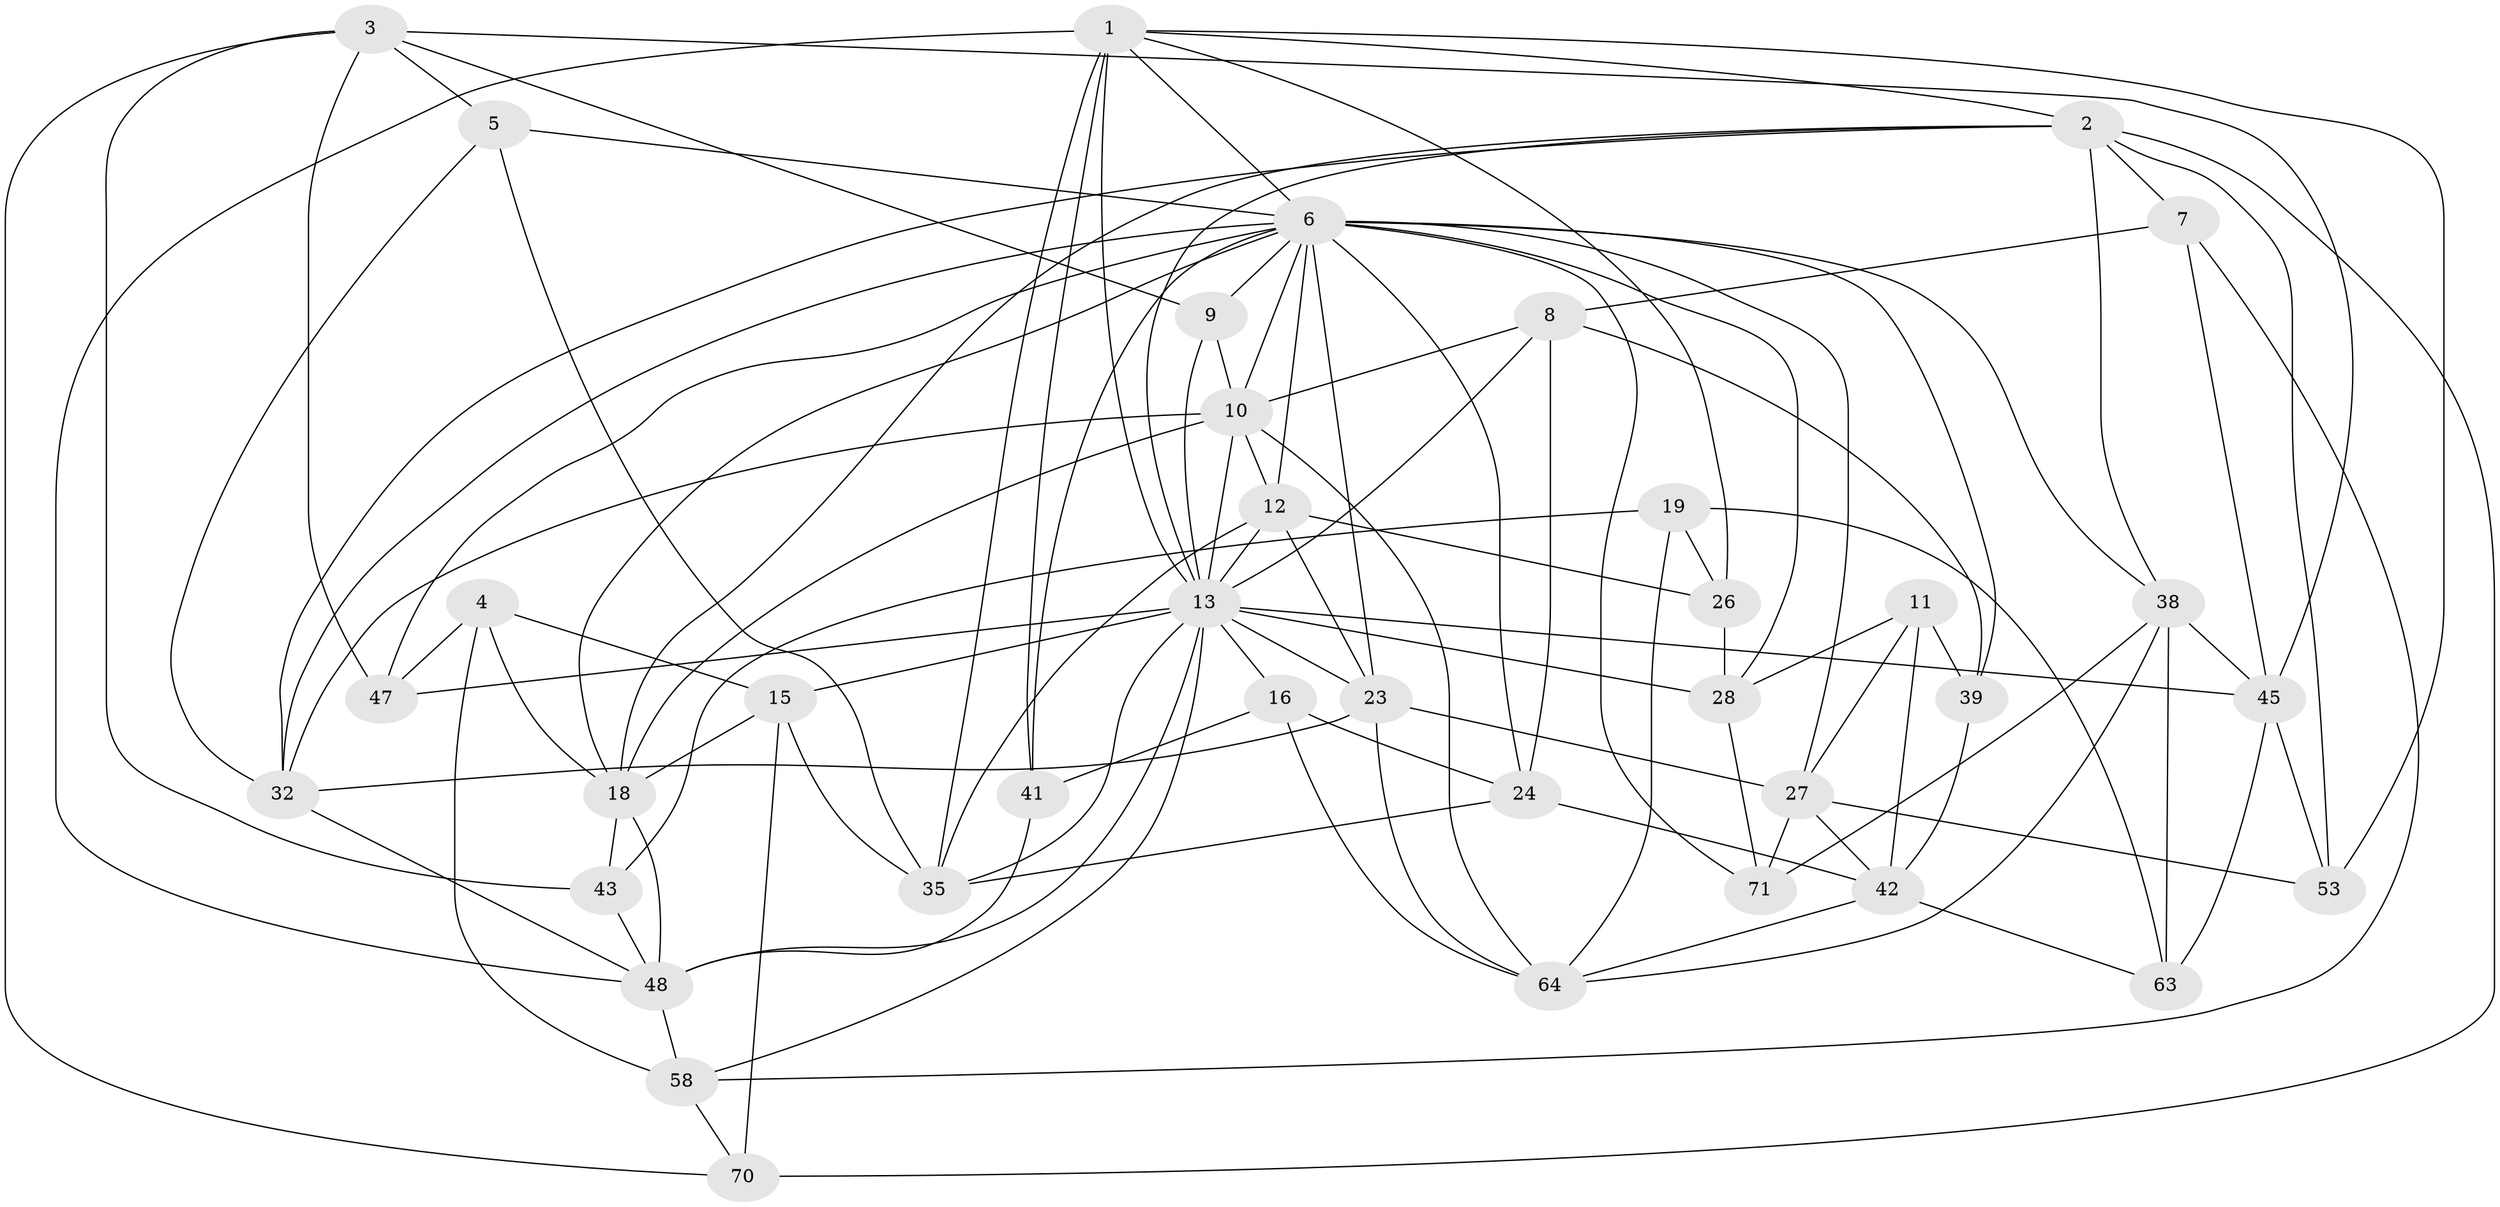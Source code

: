 // original degree distribution, {4: 1.0}
// Generated by graph-tools (version 1.1) at 2025/16/03/09/25 04:16:27]
// undirected, 38 vertices, 109 edges
graph export_dot {
graph [start="1"]
  node [color=gray90,style=filled];
  1 [super="+31+72"];
  2 [super="+76+17+54"];
  3 [super="+60"];
  4;
  5;
  6 [super="+14+29"];
  7;
  8 [super="+22"];
  9;
  10 [super="+50+73"];
  11;
  12 [super="+52"];
  13 [super="+20+44+34+21"];
  15 [super="+46"];
  16;
  18 [super="+30+25"];
  19;
  23 [super="+51"];
  24 [super="+33"];
  26;
  27 [super="+37"];
  28 [super="+61"];
  32 [super="+56"];
  35 [super="+57"];
  38 [super="+49"];
  39;
  41;
  42 [super="+55"];
  43;
  45 [super="+75"];
  47;
  48 [super="+59"];
  53;
  58 [super="+68"];
  63;
  64 [super="+67"];
  70;
  71;
  1 -- 41;
  1 -- 26;
  1 -- 53;
  1 -- 48;
  1 -- 2;
  1 -- 35;
  1 -- 13;
  1 -- 6;
  2 -- 53;
  2 -- 38;
  2 -- 70;
  2 -- 7;
  2 -- 32;
  2 -- 18;
  2 -- 13;
  3 -- 43;
  3 -- 5;
  3 -- 47;
  3 -- 9;
  3 -- 45;
  3 -- 70;
  4 -- 18;
  4 -- 47;
  4 -- 15;
  4 -- 58;
  5 -- 35;
  5 -- 32;
  5 -- 6;
  6 -- 9;
  6 -- 32;
  6 -- 38;
  6 -- 71;
  6 -- 27;
  6 -- 47;
  6 -- 12;
  6 -- 39;
  6 -- 41;
  6 -- 10;
  6 -- 18;
  6 -- 23;
  6 -- 24;
  6 -- 28;
  7 -- 8;
  7 -- 58;
  7 -- 45;
  8 -- 24 [weight=2];
  8 -- 39;
  8 -- 13;
  8 -- 10;
  9 -- 10;
  9 -- 13;
  10 -- 12;
  10 -- 32;
  10 -- 64;
  10 -- 18;
  10 -- 13;
  11 -- 27;
  11 -- 42;
  11 -- 39;
  11 -- 28;
  12 -- 26;
  12 -- 13;
  12 -- 35;
  12 -- 23;
  13 -- 15;
  13 -- 45;
  13 -- 58;
  13 -- 28 [weight=2];
  13 -- 47;
  13 -- 16;
  13 -- 48;
  13 -- 35;
  13 -- 23;
  15 -- 70;
  15 -- 18 [weight=2];
  15 -- 35;
  16 -- 41;
  16 -- 24;
  16 -- 64;
  18 -- 43;
  18 -- 48;
  19 -- 43;
  19 -- 63;
  19 -- 26;
  19 -- 64;
  23 -- 32;
  23 -- 27;
  23 -- 64;
  24 -- 42;
  24 -- 35;
  26 -- 28;
  27 -- 71;
  27 -- 42;
  27 -- 53;
  28 -- 71;
  32 -- 48;
  38 -- 64;
  38 -- 63;
  38 -- 71;
  38 -- 45;
  39 -- 42;
  41 -- 48;
  42 -- 64;
  42 -- 63;
  43 -- 48;
  45 -- 63;
  45 -- 53;
  48 -- 58 [weight=2];
  58 -- 70;
}
